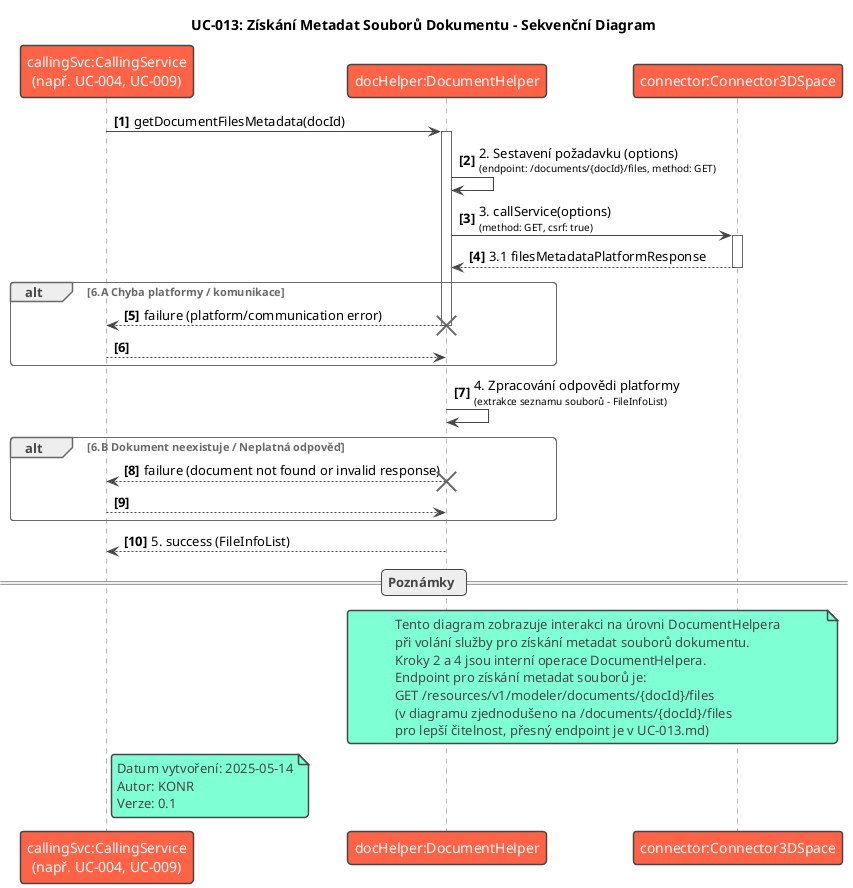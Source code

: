 @startuml SD-013_Get_Document_Files_Metadata
!theme vibrant
title UC-013: Získání Metadat Souborů Dokumentu - Sekvenční Diagram

participant "callingSvc:CallingService\n(např. UC-004, UC-009)" as CallingService
participant "docHelper:DocumentHelper" as DocumentHelper
participant "connector:Connector3DSpace" as Connector

autonumber "<b>[0]"

CallingService -> DocumentHelper : getDocumentFilesMetadata(docId)
activate DocumentHelper

DocumentHelper -> DocumentHelper : 2. Sestavení požadavku (options)\n<size:10>(endpoint: /documents/{docId}/files, method: GET)</size>

DocumentHelper -> Connector : 3. callService(options)\n<size:10>(method: GET, csrf: true)</size>
activate Connector
Connector --> DocumentHelper : 3.1 filesMetadataPlatformResponse
deactivate Connector

alt 6.A Chyba platformy / komunikace
    DocumentHelper --> CallingService : failure (platform/communication error)
    deactivate DocumentHelper
    destroy DocumentHelper
    return
end

DocumentHelper -> DocumentHelper : 4. Zpracování odpovědi platformy\n<size:10>(extrakce seznamu souborů - FileInfoList)</size>

alt 6.B Dokument neexistuje / Neplatná odpověď
    DocumentHelper --> CallingService : failure (document not found or invalid response)
    deactivate DocumentHelper
    destroy DocumentHelper
    return
end

DocumentHelper --> CallingService : 5. success (FileInfoList)
deactivate DocumentHelper

== Poznámky ==
note over DocumentHelper, Connector
  Tento diagram zobrazuje interakci na úrovni DocumentHelpera
  při volání služby pro získání metadat souborů dokumentu.
  Kroky 2 a 4 jsou interní operace DocumentHelpera.
  Endpoint pro získání metadat souborů je:
  GET /resources/v1/modeler/documents/{docId}/files
  (v diagramu zjednodušeno na /documents/{docId}/files
  pro lepší čitelnost, přesný endpoint je v UC-013.md)
end note

note right of CallingService
  Datum vytvoření: 2025-05-14
  Autor: KONR
  Verze: 0.1
end note

@enduml